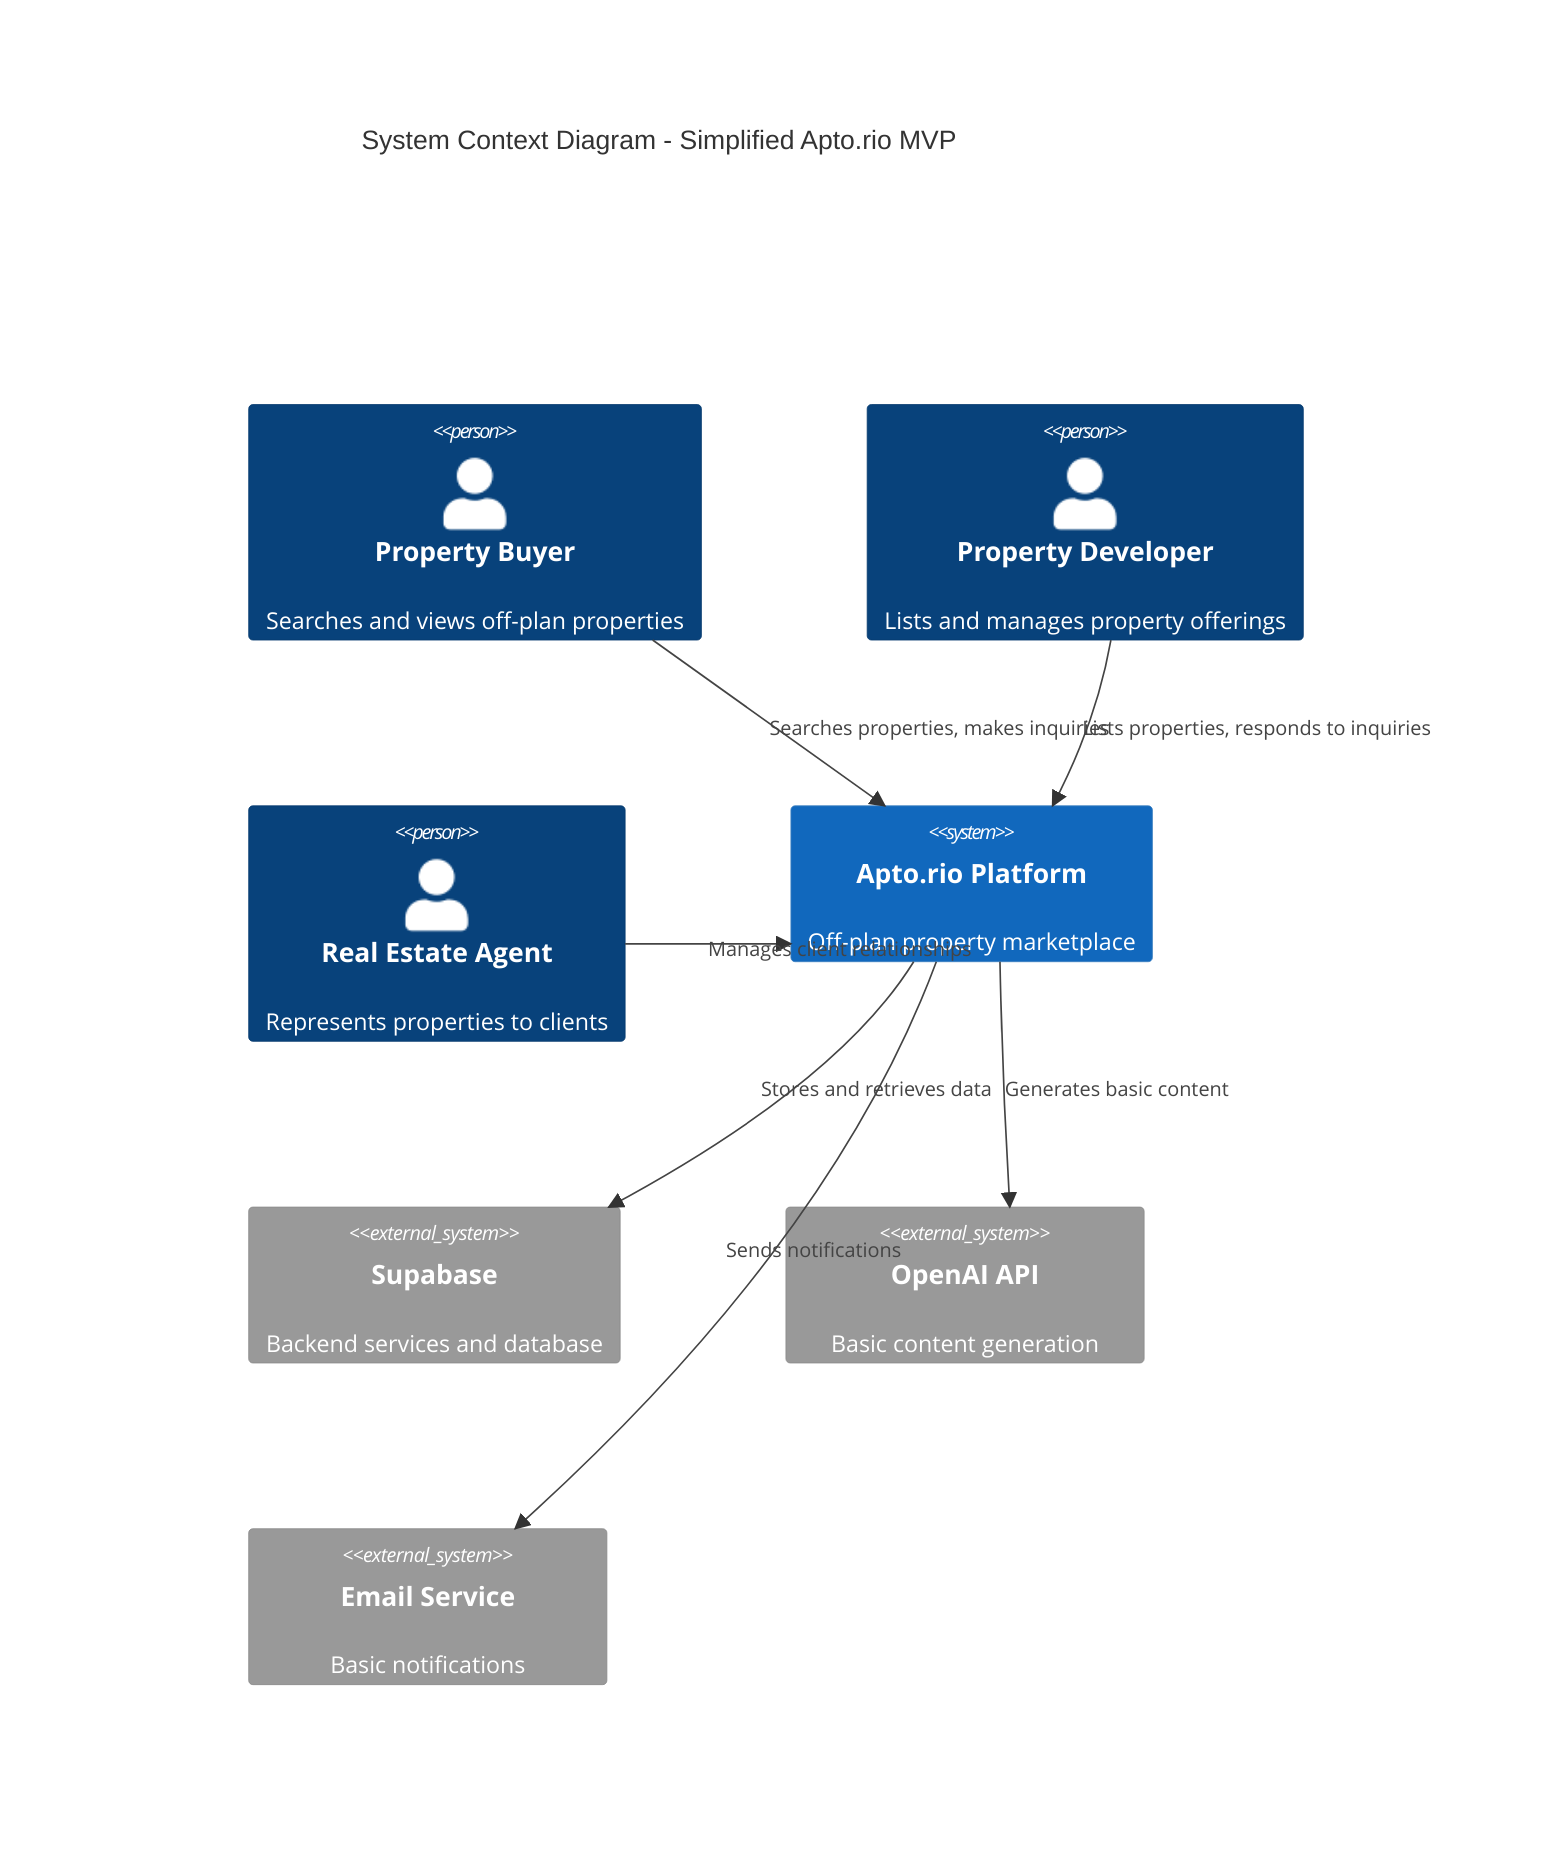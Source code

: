 C4Context
    title System Context Diagram - Simplified Apto.rio MVP

    Person(buyer, "Property Buyer", "Searches and views off-plan properties")
    Person(developer, "Property Developer", "Lists and manages property offerings")
    Person(agent, "Real Estate Agent", "Represents properties to clients")
    
    System(apto, "Apto.rio Platform", "Off-plan property marketplace")
    
    System_Ext(supabase, "Supabase", "Backend services and database")
    System_Ext(openai, "OpenAI API", "Basic content generation")
    System_Ext(email, "Email Service", "Basic notifications")

    Rel(buyer, apto, "Searches properties, makes inquiries")
    Rel(developer, apto, "Lists properties, responds to inquiries")
    Rel(agent, apto, "Manages client relationships")
    
    Rel(apto, supabase, "Stores and retrieves data")
    Rel(apto, openai, "Generates basic content")
    Rel(apto, email, "Sends notifications")